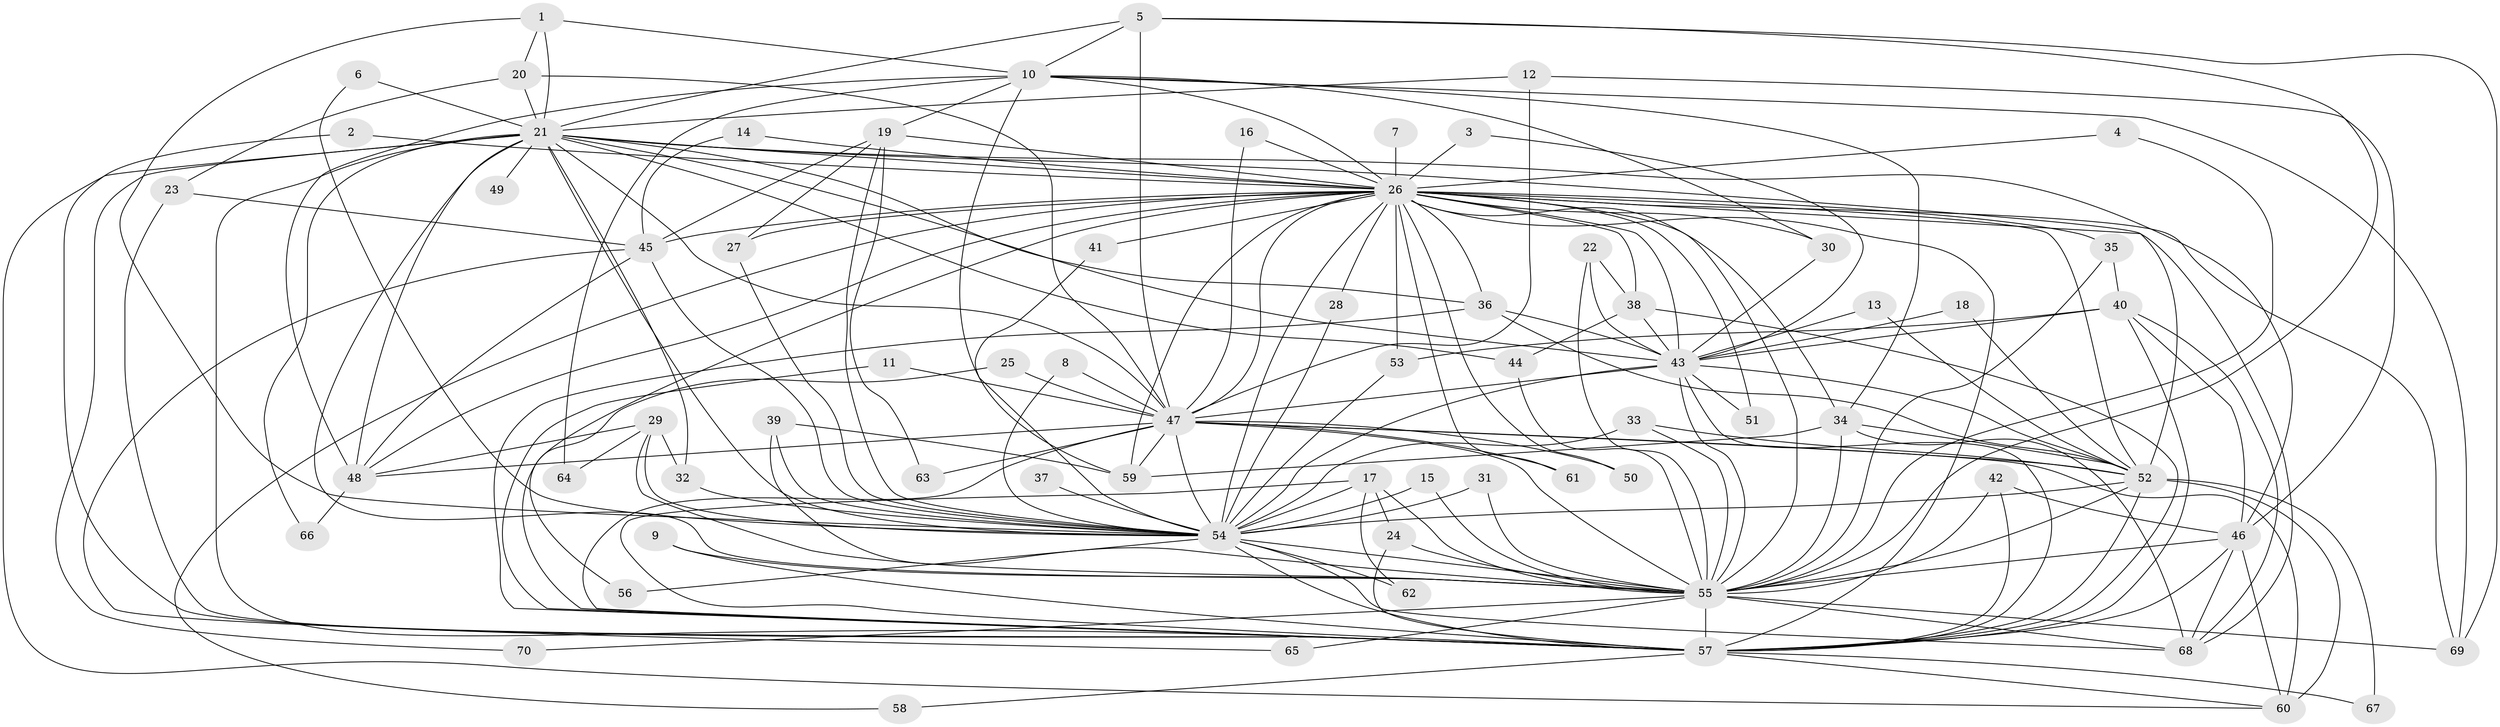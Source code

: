 // original degree distribution, {25: 0.007194244604316547, 18: 0.007194244604316547, 37: 0.007194244604316547, 26: 0.007194244604316547, 40: 0.007194244604316547, 20: 0.014388489208633094, 21: 0.007194244604316547, 19: 0.014388489208633094, 4: 0.08633093525179857, 10: 0.007194244604316547, 5: 0.05755395683453238, 6: 0.02877697841726619, 3: 0.17985611510791366, 2: 0.5611510791366906, 8: 0.007194244604316547}
// Generated by graph-tools (version 1.1) at 2025/49/03/09/25 03:49:33]
// undirected, 70 vertices, 191 edges
graph export_dot {
graph [start="1"]
  node [color=gray90,style=filled];
  1;
  2;
  3;
  4;
  5;
  6;
  7;
  8;
  9;
  10;
  11;
  12;
  13;
  14;
  15;
  16;
  17;
  18;
  19;
  20;
  21;
  22;
  23;
  24;
  25;
  26;
  27;
  28;
  29;
  30;
  31;
  32;
  33;
  34;
  35;
  36;
  37;
  38;
  39;
  40;
  41;
  42;
  43;
  44;
  45;
  46;
  47;
  48;
  49;
  50;
  51;
  52;
  53;
  54;
  55;
  56;
  57;
  58;
  59;
  60;
  61;
  62;
  63;
  64;
  65;
  66;
  67;
  68;
  69;
  70;
  1 -- 10 [weight=1.0];
  1 -- 20 [weight=1.0];
  1 -- 21 [weight=1.0];
  1 -- 54 [weight=1.0];
  2 -- 26 [weight=1.0];
  2 -- 57 [weight=1.0];
  3 -- 26 [weight=1.0];
  3 -- 43 [weight=1.0];
  4 -- 26 [weight=1.0];
  4 -- 55 [weight=1.0];
  5 -- 10 [weight=1.0];
  5 -- 21 [weight=1.0];
  5 -- 47 [weight=1.0];
  5 -- 55 [weight=1.0];
  5 -- 69 [weight=1.0];
  6 -- 21 [weight=1.0];
  6 -- 54 [weight=1.0];
  7 -- 26 [weight=1.0];
  8 -- 47 [weight=1.0];
  8 -- 54 [weight=1.0];
  9 -- 55 [weight=1.0];
  9 -- 57 [weight=1.0];
  10 -- 19 [weight=1.0];
  10 -- 26 [weight=1.0];
  10 -- 30 [weight=1.0];
  10 -- 34 [weight=1.0];
  10 -- 48 [weight=1.0];
  10 -- 59 [weight=1.0];
  10 -- 64 [weight=1.0];
  10 -- 69 [weight=1.0];
  11 -- 47 [weight=1.0];
  11 -- 57 [weight=1.0];
  12 -- 21 [weight=1.0];
  12 -- 46 [weight=1.0];
  12 -- 47 [weight=1.0];
  13 -- 43 [weight=1.0];
  13 -- 52 [weight=1.0];
  14 -- 26 [weight=1.0];
  14 -- 45 [weight=1.0];
  15 -- 54 [weight=1.0];
  15 -- 55 [weight=1.0];
  16 -- 26 [weight=1.0];
  16 -- 47 [weight=1.0];
  17 -- 24 [weight=1.0];
  17 -- 54 [weight=1.0];
  17 -- 55 [weight=1.0];
  17 -- 57 [weight=1.0];
  17 -- 62 [weight=1.0];
  18 -- 43 [weight=1.0];
  18 -- 52 [weight=1.0];
  19 -- 26 [weight=1.0];
  19 -- 27 [weight=1.0];
  19 -- 45 [weight=1.0];
  19 -- 54 [weight=1.0];
  19 -- 63 [weight=1.0];
  20 -- 21 [weight=1.0];
  20 -- 23 [weight=1.0];
  20 -- 47 [weight=1.0];
  21 -- 26 [weight=1.0];
  21 -- 32 [weight=1.0];
  21 -- 36 [weight=1.0];
  21 -- 43 [weight=1.0];
  21 -- 44 [weight=1.0];
  21 -- 46 [weight=1.0];
  21 -- 47 [weight=2.0];
  21 -- 48 [weight=1.0];
  21 -- 49 [weight=1.0];
  21 -- 52 [weight=1.0];
  21 -- 54 [weight=2.0];
  21 -- 55 [weight=2.0];
  21 -- 57 [weight=2.0];
  21 -- 60 [weight=1.0];
  21 -- 66 [weight=1.0];
  21 -- 70 [weight=1.0];
  22 -- 38 [weight=1.0];
  22 -- 43 [weight=1.0];
  22 -- 55 [weight=1.0];
  23 -- 45 [weight=1.0];
  23 -- 57 [weight=1.0];
  24 -- 55 [weight=1.0];
  24 -- 57 [weight=1.0];
  25 -- 47 [weight=1.0];
  25 -- 57 [weight=1.0];
  26 -- 27 [weight=1.0];
  26 -- 28 [weight=1.0];
  26 -- 30 [weight=1.0];
  26 -- 34 [weight=1.0];
  26 -- 35 [weight=1.0];
  26 -- 36 [weight=1.0];
  26 -- 38 [weight=1.0];
  26 -- 41 [weight=1.0];
  26 -- 43 [weight=1.0];
  26 -- 45 [weight=2.0];
  26 -- 47 [weight=1.0];
  26 -- 48 [weight=2.0];
  26 -- 50 [weight=1.0];
  26 -- 51 [weight=1.0];
  26 -- 52 [weight=1.0];
  26 -- 53 [weight=1.0];
  26 -- 54 [weight=1.0];
  26 -- 55 [weight=3.0];
  26 -- 56 [weight=1.0];
  26 -- 57 [weight=2.0];
  26 -- 58 [weight=1.0];
  26 -- 59 [weight=1.0];
  26 -- 61 [weight=1.0];
  26 -- 68 [weight=1.0];
  26 -- 69 [weight=1.0];
  27 -- 54 [weight=1.0];
  28 -- 54 [weight=1.0];
  29 -- 32 [weight=1.0];
  29 -- 48 [weight=1.0];
  29 -- 54 [weight=1.0];
  29 -- 55 [weight=1.0];
  29 -- 64 [weight=1.0];
  30 -- 43 [weight=1.0];
  31 -- 54 [weight=1.0];
  31 -- 55 [weight=1.0];
  32 -- 54 [weight=1.0];
  33 -- 52 [weight=1.0];
  33 -- 54 [weight=1.0];
  33 -- 55 [weight=1.0];
  34 -- 52 [weight=1.0];
  34 -- 55 [weight=1.0];
  34 -- 59 [weight=1.0];
  34 -- 68 [weight=1.0];
  35 -- 40 [weight=1.0];
  35 -- 55 [weight=2.0];
  36 -- 43 [weight=1.0];
  36 -- 52 [weight=1.0];
  36 -- 57 [weight=1.0];
  37 -- 54 [weight=1.0];
  38 -- 43 [weight=1.0];
  38 -- 44 [weight=1.0];
  38 -- 57 [weight=2.0];
  39 -- 54 [weight=2.0];
  39 -- 55 [weight=2.0];
  39 -- 59 [weight=1.0];
  40 -- 43 [weight=1.0];
  40 -- 46 [weight=2.0];
  40 -- 53 [weight=1.0];
  40 -- 57 [weight=1.0];
  40 -- 68 [weight=1.0];
  41 -- 54 [weight=1.0];
  42 -- 46 [weight=1.0];
  42 -- 55 [weight=1.0];
  42 -- 57 [weight=1.0];
  43 -- 47 [weight=1.0];
  43 -- 51 [weight=1.0];
  43 -- 52 [weight=1.0];
  43 -- 54 [weight=3.0];
  43 -- 55 [weight=3.0];
  43 -- 57 [weight=2.0];
  44 -- 55 [weight=1.0];
  45 -- 48 [weight=1.0];
  45 -- 54 [weight=2.0];
  45 -- 65 [weight=1.0];
  46 -- 55 [weight=1.0];
  46 -- 57 [weight=1.0];
  46 -- 60 [weight=1.0];
  46 -- 68 [weight=1.0];
  47 -- 48 [weight=1.0];
  47 -- 50 [weight=1.0];
  47 -- 52 [weight=1.0];
  47 -- 54 [weight=1.0];
  47 -- 55 [weight=2.0];
  47 -- 57 [weight=2.0];
  47 -- 59 [weight=1.0];
  47 -- 60 [weight=1.0];
  47 -- 61 [weight=1.0];
  47 -- 63 [weight=1.0];
  48 -- 66 [weight=1.0];
  52 -- 54 [weight=3.0];
  52 -- 55 [weight=3.0];
  52 -- 57 [weight=2.0];
  52 -- 60 [weight=2.0];
  52 -- 67 [weight=1.0];
  53 -- 54 [weight=1.0];
  54 -- 55 [weight=2.0];
  54 -- 56 [weight=1.0];
  54 -- 57 [weight=2.0];
  54 -- 62 [weight=1.0];
  54 -- 68 [weight=1.0];
  55 -- 57 [weight=5.0];
  55 -- 65 [weight=1.0];
  55 -- 68 [weight=1.0];
  55 -- 69 [weight=1.0];
  55 -- 70 [weight=1.0];
  57 -- 58 [weight=1.0];
  57 -- 60 [weight=1.0];
  57 -- 67 [weight=1.0];
}
